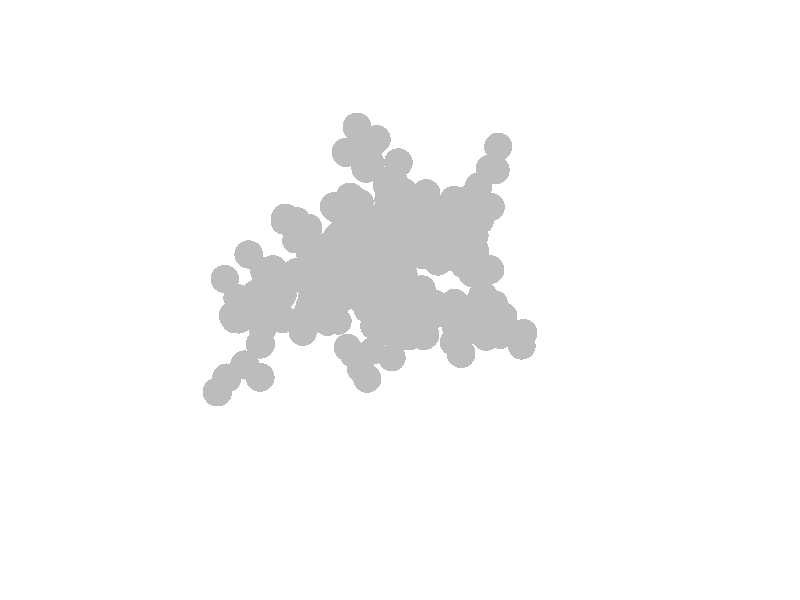 #include "colors.inc"
background { rgb <1, 1, 1> }
camera {location <-0, -0, 5>up <0,1,0> right <-1.33,0,0> angle 32look_at <0, 0, 0> }
sphere { <0, 0, 0>, 0.05 texture {  pigment { rgb <0.5, 0.5, 0.5>} } }
sphere { <-0.0849958, -0.0110971, 0.0287378>, 0.05 texture {  pigment { rgb <0.5, 0.5, 0.5>} } }
sphere { <-0.091916, 0.0113374, 0.00327469>, 0.05 texture {  pigment { rgb <0.5, 0.5, 0.5>} } }
sphere { <-0.0479037, -0.00823127, -0.0601858>, 0.05 texture {  pigment { rgb <0.5, 0.5, 0.5>} } }
sphere { <-0.1183, -0.0320126, -0.0383974>, 0.05 texture {  pigment { rgb <0.5, 0.5, 0.5>} } }
sphere { <-0.035779, 0.076279, 0.0396554>, 0.05 texture {  pigment { rgb <0.5, 0.5, 0.5>} } }
sphere { <-0.13568, 0.000112752, -0.0250452>, 0.05 texture {  pigment { rgb <0.5, 0.5, 0.5>} } }
sphere { <0.0136309, 0.16192, 0.0286401>, 0.05 texture {  pigment { rgb <0.5, 0.5, 0.5>} } }
sphere { <-0.0494463, 0.164304, 0.0672818>, 0.05 texture {  pigment { rgb <0.5, 0.5, 0.5>} } }
sphere { <-0.0980427, 0.172111, 0.108983>, 0.05 texture {  pigment { rgb <0.5, 0.5, 0.5>} } }
sphere { <0.0345958, -0.0300362, -0.0269085>, 0.05 texture {  pigment { rgb <0.5, 0.5, 0.5>} } }
sphere { <-0.0857465, 0.240708, 0.172606>, 0.05 texture {  pigment { rgb <0.5, 0.5, 0.5>} } }
sphere { <0.0619485, -0.0686868, -0.102956>, 0.05 texture {  pigment { rgb <0.5, 0.5, 0.5>} } }
sphere { <-0.205085, 0.00813566, 0.0236556>, 0.05 texture {  pigment { rgb <0.5, 0.5, 0.5>} } }
sphere { <0.0469428, 0.214618, -0.039802>, 0.05 texture {  pigment { rgb <0.5, 0.5, 0.5>} } }
sphere { <0.0117505, 0.0895958, 0.105914>, 0.05 texture {  pigment { rgb <0.5, 0.5, 0.5>} } }
sphere { <-0.0391107, 0.283596, 0.149166>, 0.05 texture {  pigment { rgb <0.5, 0.5, 0.5>} } }
sphere { <-0.169623, 0.219347, 0.100988>, 0.05 texture {  pigment { rgb <0.5, 0.5, 0.5>} } }
sphere { <-0.0195935, 0.201417, -0.110315>, 0.05 texture {  pigment { rgb <0.5, 0.5, 0.5>} } }
sphere { <-0.103385, 0.216717, -0.124763>, 0.05 texture {  pigment { rgb <0.5, 0.5, 0.5>} } }
sphere { <0.0119041, 0.298806, -0.0439812>, 0.05 texture {  pigment { rgb <0.5, 0.5, 0.5>} } }
sphere { <-0.27438, -0.0534279, -0.000909557>, 0.05 texture {  pigment { rgb <0.5, 0.5, 0.5>} } }
sphere { <0.0152241, -0.0768393, -0.179>, 0.05 texture {  pigment { rgb <0.5, 0.5, 0.5>} } }
sphere { <0.0586532, 0.280742, 0.0303279>, 0.05 texture {  pigment { rgb <0.5, 0.5, 0.5>} } }
sphere { <0.0825019, 0.1569, 0.124381>, 0.05 texture {  pigment { rgb <0.5, 0.5, 0.5>} } }
sphere { <-0.0206861, -0.0644076, -0.16513>, 0.05 texture {  pigment { rgb <0.5, 0.5, 0.5>} } }
sphere { <-0.0398628, 0.352999, 0.110277>, 0.05 texture {  pigment { rgb <0.5, 0.5, 0.5>} } }
sphere { <-0.0842584, 0.0993629, 0.0862911>, 0.05 texture {  pigment { rgb <0.5, 0.5, 0.5>} } }
sphere { <-0.122868, 0.215223, 0.221008>, 0.05 texture {  pigment { rgb <0.5, 0.5, 0.5>} } }
sphere { <-0.0706998, 0.274607, 0.274007>, 0.05 texture {  pigment { rgb <0.5, 0.5, 0.5>} } }
sphere { <0.0892244, 0.202145, -0.126423>, 0.05 texture {  pigment { rgb <0.5, 0.5, 0.5>} } }
sphere { <-0.0533647, 0.288628, 0.281059>, 0.05 texture {  pigment { rgb <0.5, 0.5, 0.5>} } }
sphere { <-0.230694, 0.163317, 0.0752969>, 0.05 texture {  pigment { rgb <0.5, 0.5, 0.5>} } }
sphere { <-0.167291, 0.14131, -0.120157>, 0.05 texture {  pigment { rgb <0.5, 0.5, 0.5>} } }
sphere { <-0.20562, 0.0853912, -0.119195>, 0.05 texture {  pigment { rgb <0.5, 0.5, 0.5>} } }
sphere { <-0.202596, 0.0705162, -0.210399>, 0.05 texture {  pigment { rgb <0.5, 0.5, 0.5>} } }
sphere { <-0.0219957, -0.0711586, 0.0519461>, 0.05 texture {  pigment { rgb <0.5, 0.5, 0.5>} } }
sphere { <0.12631, -0.0142259, -0.0144332>, 0.05 texture {  pigment { rgb <0.5, 0.5, 0.5>} } }
sphere { <0.140929, 0.227135, -0.138881>, 0.05 texture {  pigment { rgb <0.5, 0.5, 0.5>} } }
sphere { <0.142618, 0.321045, 0.0578973>, 0.05 texture {  pigment { rgb <0.5, 0.5, 0.5>} } }
sphere { <0.0795138, 0.0399757, -0.0613502>, 0.05 texture {  pigment { rgb <0.5, 0.5, 0.5>} } }
sphere { <-0.207612, 0.207743, 0.00865234>, 0.05 texture {  pigment { rgb <0.5, 0.5, 0.5>} } }
sphere { <0.0918057, 0.374174, 0.114648>, 0.05 texture {  pigment { rgb <0.5, 0.5, 0.5>} } }
sphere { <-0.0339162, -0.119869, -0.0894851>, 0.05 texture {  pigment { rgb <0.5, 0.5, 0.5>} } }
sphere { <-0.315674, 0.00839599, 0.00105225>, 0.05 texture {  pigment { rgb <0.5, 0.5, 0.5>} } }
sphere { <0.0875929, 0.242777, -0.173594>, 0.05 texture {  pigment { rgb <0.5, 0.5, 0.5>} } }
sphere { <0.0727036, 0.285866, -0.0719355>, 0.05 texture {  pigment { rgb <0.5, 0.5, 0.5>} } }
sphere { <0.0799061, -0.0623268, 0.0552141>, 0.05 texture {  pigment { rgb <0.5, 0.5, 0.5>} } }
sphere { <-0.260423, -0.0790996, -0.0125506>, 0.05 texture {  pigment { rgb <0.5, 0.5, 0.5>} } }
sphere { <-0.133889, 0.0684103, -0.216397>, 0.05 texture {  pigment { rgb <0.5, 0.5, 0.5>} } }
sphere { <0.132583, -0.0488617, 0.0108255>, 0.05 texture {  pigment { rgb <0.5, 0.5, 0.5>} } }
sphere { <-0.166376, 0.0417884, -0.231891>, 0.05 texture {  pigment { rgb <0.5, 0.5, 0.5>} } }
sphere { <-0.0291025, -0.124006, -0.192004>, 0.05 texture {  pigment { rgb <0.5, 0.5, 0.5>} } }
sphere { <-0.044895, 0.399166, 0.1795>, 0.05 texture {  pigment { rgb <0.5, 0.5, 0.5>} } }
sphere { <-0.0355928, 0.0477795, 0.152452>, 0.05 texture {  pigment { rgb <0.5, 0.5, 0.5>} } }
sphere { <0.15982, 0.169562, 0.182099>, 0.05 texture {  pigment { rgb <0.5, 0.5, 0.5>} } }
sphere { <0.191629, 0.356972, 0.0367975>, 0.05 texture {  pigment { rgb <0.5, 0.5, 0.5>} } }
sphere { <0.198842, -0.00927611, -0.0634139>, 0.05 texture {  pigment { rgb <0.5, 0.5, 0.5>} } }
sphere { <-0.287215, 0.0273198, -0.0875226>, 0.05 texture {  pigment { rgb <0.5, 0.5, 0.5>} } }
sphere { <0.231654, -0.0310886, -0.127777>, 0.05 texture {  pigment { rgb <0.5, 0.5, 0.5>} } }
sphere { <-0.00590602, 0.247119, -0.199463>, 0.05 texture {  pigment { rgb <0.5, 0.5, 0.5>} } }
sphere { <0.0950011, -0.129557, -0.134774>, 0.05 texture {  pigment { rgb <0.5, 0.5, 0.5>} } }
sphere { <-0.00398434, -0.131251, 0.0400734>, 0.05 texture {  pigment { rgb <0.5, 0.5, 0.5>} } }
sphere { <-0.139866, 0.289019, 0.262831>, 0.05 texture {  pigment { rgb <0.5, 0.5, 0.5>} } }
sphere { <0.0247264, 0.31103, -0.0794857>, 0.05 texture {  pigment { rgb <0.5, 0.5, 0.5>} } }
sphere { <-0.341267, -0.0624041, 0.017287>, 0.05 texture {  pigment { rgb <0.5, 0.5, 0.5>} } }
sphere { <0.131273, 0.240124, -0.223194>, 0.05 texture {  pigment { rgb <0.5, 0.5, 0.5>} } }
sphere { <-0.317079, 0.166297, 0.0861793>, 0.05 texture {  pigment { rgb <0.5, 0.5, 0.5>} } }
sphere { <-0.417307, -0.0688253, 0.0247968>, 0.05 texture {  pigment { rgb <0.5, 0.5, 0.5>} } }
sphere { <-0.260215, 0.0863404, -0.263006>, 0.05 texture {  pigment { rgb <0.5, 0.5, 0.5>} } }
sphere { <-0.173909, 0.224485, 0.298727>, 0.05 texture {  pigment { rgb <0.5, 0.5, 0.5>} } }
sphere { <0.0230057, 0.330736, -0.229716>, 0.05 texture {  pigment { rgb <0.5, 0.5, 0.5>} } }
sphere { <-0.197169, 0.105854, -0.325341>, 0.05 texture {  pigment { rgb <0.5, 0.5, 0.5>} } }
sphere { <-0.0602249, 0.141337, 0.239776>, 0.05 texture {  pigment { rgb <0.5, 0.5, 0.5>} } }
sphere { <-0.0257145, 0.432102, 0.0663847>, 0.05 texture {  pigment { rgb <0.5, 0.5, 0.5>} } }
sphere { <0.195743, 0.268436, -0.284157>, 0.05 texture {  pigment { rgb <0.5, 0.5, 0.5>} } }
sphere { <0.202953, 0.212311, 0.228754>, 0.05 texture {  pigment { rgb <0.5, 0.5, 0.5>} } }
sphere { <0.134577, 0.136693, 0.0476111>, 0.05 texture {  pigment { rgb <0.5, 0.5, 0.5>} } }
sphere { <-0.25054, -0.0472297, -0.0696731>, 0.05 texture {  pigment { rgb <0.5, 0.5, 0.5>} } }
sphere { <0.088259, -0.138418, -0.204668>, 0.05 texture {  pigment { rgb <0.5, 0.5, 0.5>} } }
sphere { <-0.415642, 0.0178234, 0.068785>, 0.05 texture {  pigment { rgb <0.5, 0.5, 0.5>} } }
sphere { <-0.207693, 0.152804, -0.402234>, 0.05 texture {  pigment { rgb <0.5, 0.5, 0.5>} } }
sphere { <-0.0705978, 0.209526, -0.215707>, 0.05 texture {  pigment { rgb <0.5, 0.5, 0.5>} } }
sphere { <-0.0992222, -0.18624, -0.0912165>, 0.05 texture {  pigment { rgb <0.5, 0.5, 0.5>} } }
sphere { <-0.0895273, -0.0900172, 0.111553>, 0.05 texture {  pigment { rgb <0.5, 0.5, 0.5>} } }
sphere { <-0.192004, -0.173794, -0.0969709>, 0.05 texture {  pigment { rgb <0.5, 0.5, 0.5>} } }
sphere { <0.119042, 0.232267, 0.277306>, 0.05 texture {  pigment { rgb <0.5, 0.5, 0.5>} } }
sphere { <-0.479948, -0.01238, 0.129329>, 0.05 texture {  pigment { rgb <0.5, 0.5, 0.5>} } }
sphere { <-0.169032, 0.208763, -0.351319>, 0.05 texture {  pigment { rgb <0.5, 0.5, 0.5>} } }
sphere { <-0.290178, 0.122261, 0.00769277>, 0.05 texture {  pigment { rgb <0.5, 0.5, 0.5>} } }
sphere { <-0.117043, 0.453904, 0.208355>, 0.05 texture {  pigment { rgb <0.5, 0.5, 0.5>} } }
sphere { <-0.4476, 0.108586, 0.082066>, 0.05 texture {  pigment { rgb <0.5, 0.5, 0.5>} } }
sphere { <0.199679, -0.0996851, 0.0535324>, 0.05 texture {  pigment { rgb <0.5, 0.5, 0.5>} } }
sphere { <-0.347086, -0.114347, 0.0210532>, 0.05 texture {  pigment { rgb <0.5, 0.5, 0.5>} } }
sphere { <-0.336022, 0.0586732, -0.273938>, 0.05 texture {  pigment { rgb <0.5, 0.5, 0.5>} } }
sphere { <-0.310028, -0.057512, 0.103451>, 0.05 texture {  pigment { rgb <0.5, 0.5, 0.5>} } }
sphere { <-0.104787, 0.481836, 0.0845931>, 0.05 texture {  pigment { rgb <0.5, 0.5, 0.5>} } }
sphere { <-0.0415889, 0.116408, 0.158328>, 0.05 texture {  pigment { rgb <0.5, 0.5, 0.5>} } }
sphere { <0.300105, -0.0654591, -0.116268>, 0.05 texture {  pigment { rgb <0.5, 0.5, 0.5>} } }
sphere { <0.227016, 0.153537, 0.220986>, 0.05 texture {  pigment { rgb <0.5, 0.5, 0.5>} } }
sphere { <-0.382633, 0.0957548, -0.327293>, 0.05 texture {  pigment { rgb <0.5, 0.5, 0.5>} } }
sphere { <-0.324174, 0.255491, 0.0714518>, 0.05 texture {  pigment { rgb <0.5, 0.5, 0.5>} } }
sphere { <0.177982, 0.211563, 0.346107>, 0.05 texture {  pigment { rgb <0.5, 0.5, 0.5>} } }
sphere { <0.251114, 0.0936687, 0.18077>, 0.05 texture {  pigment { rgb <0.5, 0.5, 0.5>} } }
sphere { <-0.203691, 0.207937, 0.391184>, 0.05 texture {  pigment { rgb <0.5, 0.5, 0.5>} } }
sphere { <-0.476027, -0.0956491, 0.157905>, 0.05 texture {  pigment { rgb <0.5, 0.5, 0.5>} } }
sphere { <-0.150221, 0.175902, 0.419074>, 0.05 texture {  pigment { rgb <0.5, 0.5, 0.5>} } }
sphere { <-0.285749, 0.209643, -0.393608>, 0.05 texture {  pigment { rgb <0.5, 0.5, 0.5>} } }
sphere { <-0.119693, 0.539256, 0.195414>, 0.05 texture {  pigment { rgb <0.5, 0.5, 0.5>} } }
sphere { <0.244662, 0.19146, -0.268285>, 0.05 texture {  pigment { rgb <0.5, 0.5, 0.5>} } }
sphere { <0.247407, 0.357629, 0.103779>, 0.05 texture {  pigment { rgb <0.5, 0.5, 0.5>} } }
sphere { <-0.199827, 0.262244, -0.397366>, 0.05 texture {  pigment { rgb <0.5, 0.5, 0.5>} } }
sphere { <0.275357, 0.339059, -0.0024861>, 0.05 texture {  pigment { rgb <0.5, 0.5, 0.5>} } }
sphere { <-0.0407589, -0.0879967, 0.163954>, 0.05 texture {  pigment { rgb <0.5, 0.5, 0.5>} } }
sphere { <0.282801, 0.184083, -0.211643>, 0.05 texture {  pigment { rgb <0.5, 0.5, 0.5>} } }
sphere { <-0.192792, 0.20744, 0.488124>, 0.05 texture {  pigment { rgb <0.5, 0.5, 0.5>} } }
sphere { <-0.149394, 0.602267, 0.154334>, 0.05 texture {  pigment { rgb <0.5, 0.5, 0.5>} } }
sphere { <-0.0856017, 0.111632, 0.403276>, 0.05 texture {  pigment { rgb <0.5, 0.5, 0.5>} } }
sphere { <0.319571, 0.328775, 0.0820774>, 0.05 texture {  pigment { rgb <0.5, 0.5, 0.5>} } }
sphere { <-0.226665, 0.170642, -0.455948>, 0.05 texture {  pigment { rgb <0.5, 0.5, 0.5>} } }
sphere { <0.171619, 0.147753, 0.273632>, 0.05 texture {  pigment { rgb <0.5, 0.5, 0.5>} } }
sphere { <-0.100327, 0.539459, 0.167944>, 0.05 texture {  pigment { rgb <0.5, 0.5, 0.5>} } }
sphere { <0.249857, -0.0876399, -0.190347>, 0.05 texture {  pigment { rgb <0.5, 0.5, 0.5>} } }
sphere { <-0.486178, 0.105295, 0.00991828>, 0.05 texture {  pigment { rgb <0.5, 0.5, 0.5>} } }
sphere { <-0.24191, 0.344359, -0.374115>, 0.05 texture {  pigment { rgb <0.5, 0.5, 0.5>} } }
sphere { <0.209962, 0.160998, 0.362049>, 0.05 texture {  pigment { rgb <0.5, 0.5, 0.5>} } }
sphere { <-0.430344, 0.0320211, 0.187537>, 0.05 texture {  pigment { rgb <0.5, 0.5, 0.5>} } }
sphere { <-0.381745, 0.0765678, -0.399916>, 0.05 texture {  pigment { rgb <0.5, 0.5, 0.5>} } }
sphere { <0.233047, 0.311218, -0.245812>, 0.05 texture {  pigment { rgb <0.5, 0.5, 0.5>} } }
sphere { <-0.400647, 0.287955, 0.121846>, 0.05 texture {  pigment { rgb <0.5, 0.5, 0.5>} } }
sphere { <0.118675, -0.0500891, 0.080343>, 0.05 texture {  pigment { rgb <0.5, 0.5, 0.5>} } }
sphere { <0.339256, -0.0759607, -0.209157>, 0.05 texture {  pigment { rgb <0.5, 0.5, 0.5>} } }
sphere { <-0.151076, 0.376744, -0.358145>, 0.05 texture {  pigment { rgb <0.5, 0.5, 0.5>} } }
sphere { <0.27829, -0.093357, -0.00517452>, 0.05 texture {  pigment { rgb <0.5, 0.5, 0.5>} } }
sphere { <0.275019, 0.234918, -0.198128>, 0.05 texture {  pigment { rgb <0.5, 0.5, 0.5>} } }
sphere { <-0.518622, 0.0232867, -0.0260383>, 0.05 texture {  pigment { rgb <0.5, 0.5, 0.5>} } }
sphere { <-0.583478, 0.00767813, -0.0058377>, 0.05 texture {  pigment { rgb <0.5, 0.5, 0.5>} } }
sphere { <0.249442, -0.114545, -0.104003>, 0.05 texture {  pigment { rgb <0.5, 0.5, 0.5>} } }
sphere { <0.35919, -0.125051, 0.011297>, 0.05 texture {  pigment { rgb <0.5, 0.5, 0.5>} } }
sphere { <0.300256, 0.0202158, -0.0680548>, 0.05 texture {  pigment { rgb <0.5, 0.5, 0.5>} } }
sphere { <0.14519, 0.193926, 0.423021>, 0.05 texture {  pigment { rgb <0.5, 0.5, 0.5>} } }
sphere { <0.296889, -0.00319326, -0.219991>, 0.05 texture {  pigment { rgb <0.5, 0.5, 0.5>} } }
sphere { <0.283014, 0.410394, -0.0283086>, 0.05 texture {  pigment { rgb <0.5, 0.5, 0.5>} } }
sphere { <-0.341201, 0.0210046, -0.467722>, 0.05 texture {  pigment { rgb <0.5, 0.5, 0.5>} } }
sphere { <0.0895376, 0.301646, -0.0862005>, 0.05 texture {  pigment { rgb <0.5, 0.5, 0.5>} } }
sphere { <-0.21668, 0.104958, -0.524732>, 0.05 texture {  pigment { rgb <0.5, 0.5, 0.5>} } }
sphere { <0.345306, 0.469264, -0.0294177>, 0.05 texture {  pigment { rgb <0.5, 0.5, 0.5>} } }
sphere { <-0.38914, 0.108146, -0.23887>, 0.05 texture {  pigment { rgb <0.5, 0.5, 0.5>} } }
sphere { <-0.183396, 0.505719, 0.2327>, 0.05 texture {  pigment { rgb <0.5, 0.5, 0.5>} } }
sphere { <0.311863, -0.112847, -0.297628>, 0.05 texture {  pigment { rgb <0.5, 0.5, 0.5>} } }
sphere { <-0.348736, -0.0248357, -0.31742>, 0.05 texture {  pigment { rgb <0.5, 0.5, 0.5>} } }
sphere { <-0.169942, 0.350734, 0.251143>, 0.05 texture {  pigment { rgb <0.5, 0.5, 0.5>} } }
sphere { <-0.475567, 0.0529109, -0.383451>, 0.05 texture {  pigment { rgb <0.5, 0.5, 0.5>} } }
sphere { <0.219902, 0.122988, 0.24716>, 0.05 texture {  pigment { rgb <0.5, 0.5, 0.5>} } }
sphere { <-0.224165, 0.320009, 0.228618>, 0.05 texture {  pigment { rgb <0.5, 0.5, 0.5>} } }
sphere { <0.0497268, 0.249996, 0.337527>, 0.05 texture {  pigment { rgb <0.5, 0.5, 0.5>} } }
sphere { <-0.206661, 0.14777, -0.500459>, 0.05 texture {  pigment { rgb <0.5, 0.5, 0.5>} } }
sphere { <0.303109, 0.29881, -0.247409>, 0.05 texture {  pigment { rgb <0.5, 0.5, 0.5>} } }
sphere { <-0.570605, -0.06579, 0.165029>, 0.05 texture {  pigment { rgb <0.5, 0.5, 0.5>} } }
sphere { <-0.171468, -0.197629, -0.095261>, 0.05 texture {  pigment { rgb <0.5, 0.5, 0.5>} } }
sphere { <0.18925, -0.147588, 0.115611>, 0.05 texture {  pigment { rgb <0.5, 0.5, 0.5>} } }
sphere { <0.251607, 0.220434, 0.248981>, 0.05 texture {  pigment { rgb <0.5, 0.5, 0.5>} } }
sphere { <-0.532188, 0.160631, 0.0923768>, 0.05 texture {  pigment { rgb <0.5, 0.5, 0.5>} } }
sphere { <0.438319, -0.165049, -0.0239115>, 0.05 texture {  pigment { rgb <0.5, 0.5, 0.5>} } }
sphere { <-0.280166, 0.0271856, -0.538096>, 0.05 texture {  pigment { rgb <0.5, 0.5, 0.5>} } }
sphere { <-0.479719, -0.151835, 0.206963>, 0.05 texture {  pigment { rgb <0.5, 0.5, 0.5>} } }
sphere { <-0.175723, 0.102139, -0.586669>, 0.05 texture {  pigment { rgb <0.5, 0.5, 0.5>} } }
sphere { <0.2465, 0.32051, -0.0855988>, 0.05 texture {  pigment { rgb <0.5, 0.5, 0.5>} } }
sphere { <0.35813, -0.013083, -0.270465>, 0.05 texture {  pigment { rgb <0.5, 0.5, 0.5>} } }
sphere { <-0.576542, -0.0705188, 0.00334716>, 0.05 texture {  pigment { rgb <0.5, 0.5, 0.5>} } }
sphere { <-0.533026, -0.223616, 0.210721>, 0.05 texture {  pigment { rgb <0.5, 0.5, 0.5>} } }
sphere { <-0.542773, -0.0193384, -0.0511645>, 0.05 texture {  pigment { rgb <0.5, 0.5, 0.5>} } }
sphere { <0.0134112, 0.368651, 0.221602>, 0.05 texture {  pigment { rgb <0.5, 0.5, 0.5>} } }
sphere { <-0.528076, 0.0737651, -0.449632>, 0.05 texture {  pigment { rgb <0.5, 0.5, 0.5>} } }
sphere { <-0.355748, 0.233843, -0.394813>, 0.05 texture {  pigment { rgb <0.5, 0.5, 0.5>} } }
sphere { <0.319416, 0.469322, 0.0253917>, 0.05 texture {  pigment { rgb <0.5, 0.5, 0.5>} } }
sphere { <-0.621304, 0.0744874, 0.0529892>, 0.05 texture {  pigment { rgb <0.5, 0.5, 0.5>} } }
sphere { <-0.412423, 0.233541, -0.474916>, 0.05 texture {  pigment { rgb <0.5, 0.5, 0.5>} } }
sphere { <-0.225867, 0.118044, 0.436272>, 0.05 texture {  pigment { rgb <0.5, 0.5, 0.5>} } }
sphere { <0.351231, 0.549942, 0.00992318>, 0.05 texture {  pigment { rgb <0.5, 0.5, 0.5>} } }
sphere { <0.307317, 0.104251, 0.221884>, 0.05 texture {  pigment { rgb <0.5, 0.5, 0.5>} } }
sphere { <-0.48558, -0.269252, 0.158097>, 0.05 texture {  pigment { rgb <0.5, 0.5, 0.5>} } }
sphere { <-0.228507, -0.0785682, -0.150019>, 0.05 texture {  pigment { rgb <0.5, 0.5, 0.5>} } }
sphere { <0.448109, -0.119156, -0.0597188>, 0.05 texture {  pigment { rgb <0.5, 0.5, 0.5>} } }
sphere { <0.270495, 0.38548, -0.29665>, 0.05 texture {  pigment { rgb <0.5, 0.5, 0.5>} } }
sphere { <0.211101, -0.18597, 0.173671>, 0.05 texture {  pigment { rgb <0.5, 0.5, 0.5>} } }
sphere { <-0.397877, 0.310215, -0.396793>, 0.05 texture {  pigment { rgb <0.5, 0.5, 0.5>} } }
sphere { <-0.158878, 0.231619, -0.440308>, 0.05 texture {  pigment { rgb <0.5, 0.5, 0.5>} } }
sphere { <-0.00573996, 0.482089, 0.119056>, 0.05 texture {  pigment { rgb <0.5, 0.5, 0.5>} } }
sphere { <0.363819, -0.0580584, 0.0844204>, 0.05 texture {  pigment { rgb <0.5, 0.5, 0.5>} } }
sphere { <-0.0826729, 0.569233, 0.0709176>, 0.05 texture {  pigment { rgb <0.5, 0.5, 0.5>} } }
sphere { <-0.029483, -0.210296, -0.0700496>, 0.05 texture {  pigment { rgb <0.5, 0.5, 0.5>} } }
sphere { <0.0361876, -0.14098, -0.284986>, 0.05 texture {  pigment { rgb <0.5, 0.5, 0.5>} } }
sphere { <0.313555, -0.135716, -0.0869007>, 0.05 texture {  pigment { rgb <0.5, 0.5, 0.5>} } }
sphere { <-0.594264, -0.268354, 0.215303>, 0.05 texture {  pigment { rgb <0.5, 0.5, 0.5>} } }
sphere { <-0.14267, -0.247349, -0.0419355>, 0.05 texture {  pigment { rgb <0.5, 0.5, 0.5>} } }
sphere { <-0.444949, 0.300719, -0.33936>, 0.05 texture {  pigment { rgb <0.5, 0.5, 0.5>} } }
sphere { <-0.136087, 0.0798237, -0.596365>, 0.05 texture {  pigment { rgb <0.5, 0.5, 0.5>} } }
sphere { <-0.567757, -0.0538555, 0.241399>, 0.05 texture {  pigment { rgb <0.5, 0.5, 0.5>} } }
sphere { <-0.624428, -0.315155, 0.227056>, 0.05 texture {  pigment { rgb <0.5, 0.5, 0.5>} } }
sphere { <-0.116165, -0.280212, 0.0463674>, 0.05 texture {  pigment { rgb <0.5, 0.5, 0.5>} } }
light_source {<3, 3, 10> color White}
light_source {<-3, 3, 10> color White}
light_source {<0, -3, 10> color White}
